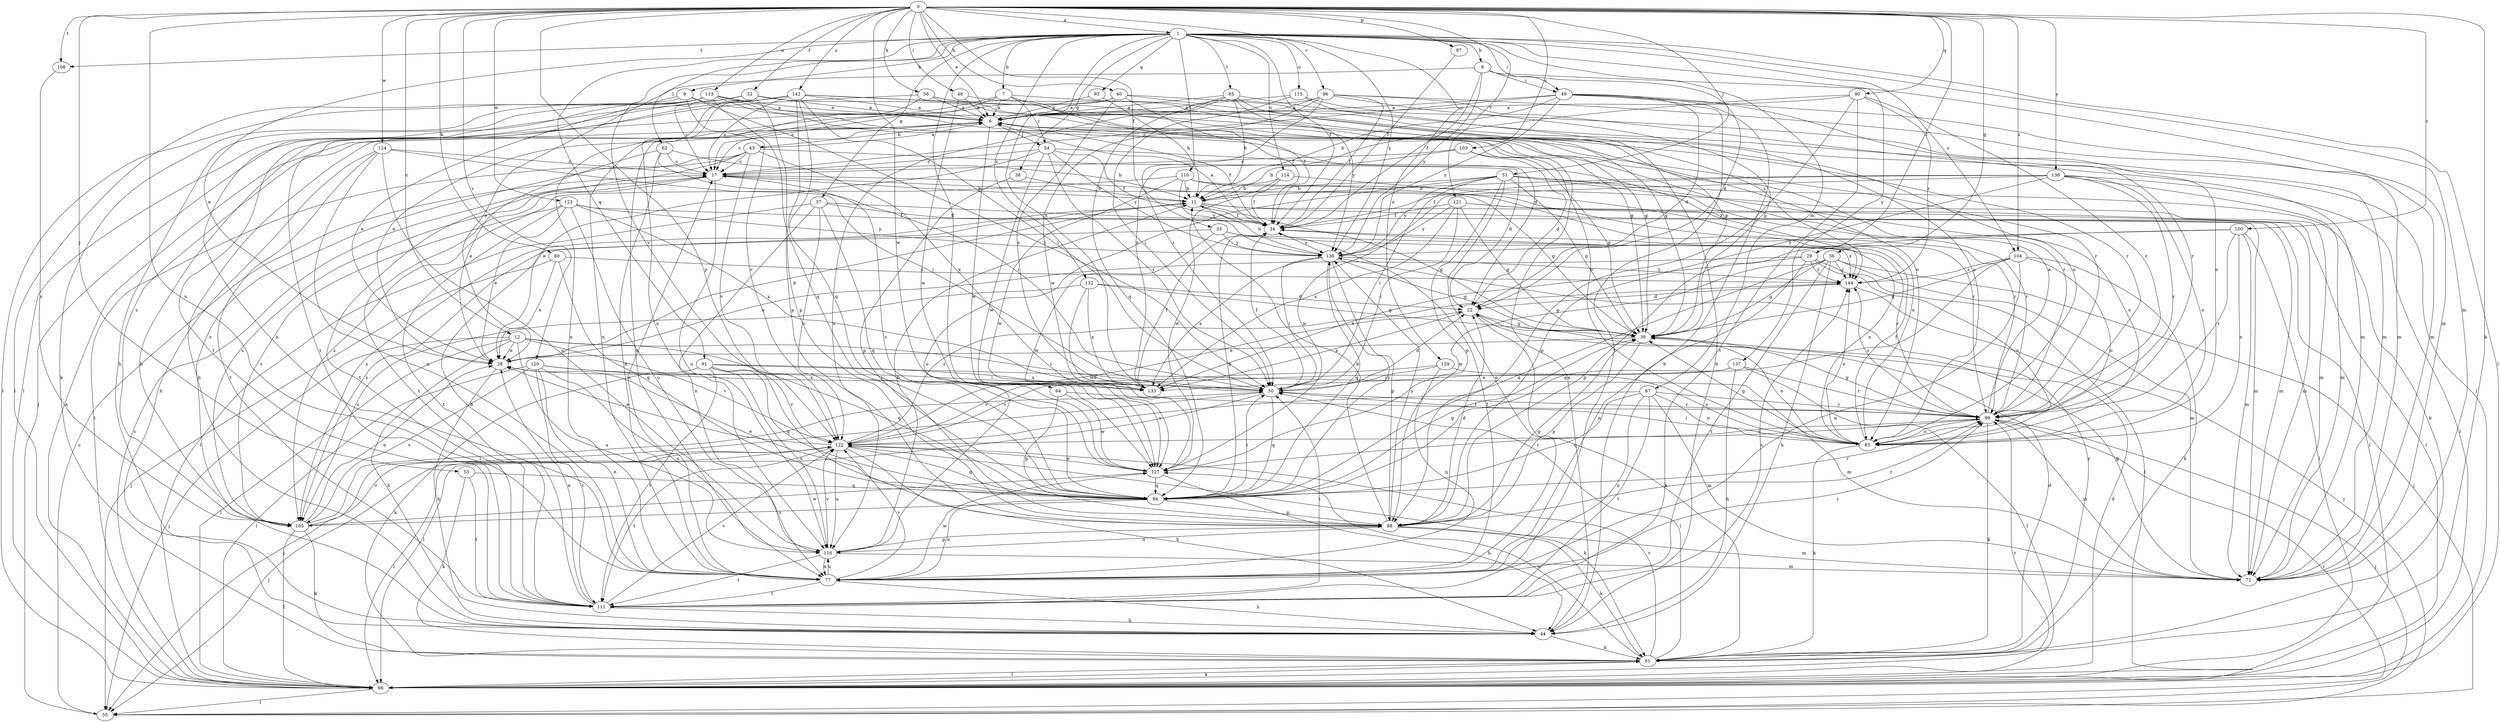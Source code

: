 strict digraph  {
0;
1;
6;
7;
8;
9;
11;
12;
17;
22;
28;
29;
32;
33;
34;
36;
37;
38;
39;
40;
43;
44;
48;
49;
50;
51;
53;
54;
55;
56;
60;
61;
62;
64;
65;
66;
67;
72;
77;
83;
87;
88;
90;
91;
93;
94;
96;
99;
100;
103;
104;
105;
108;
110;
111;
113;
114;
115;
116;
120;
121;
122;
123;
124;
127;
129;
132;
133;
136;
137;
138;
142;
144;
0 -> 1  [label=a];
0 -> 6  [label=a];
0 -> 12  [label=c];
0 -> 29  [label=f];
0 -> 32  [label=f];
0 -> 33  [label=f];
0 -> 36  [label=g];
0 -> 40  [label=h];
0 -> 48  [label=i];
0 -> 51  [label=j];
0 -> 53  [label=j];
0 -> 56  [label=k];
0 -> 60  [label=k];
0 -> 61  [label=k];
0 -> 77  [label=n];
0 -> 87  [label=p];
0 -> 88  [label=p];
0 -> 90  [label=q];
0 -> 96  [label=r];
0 -> 100  [label=s];
0 -> 103  [label=s];
0 -> 104  [label=s];
0 -> 108  [label=t];
0 -> 113  [label=u];
0 -> 120  [label=v];
0 -> 121  [label=v];
0 -> 123  [label=w];
0 -> 124  [label=w];
0 -> 127  [label=w];
0 -> 136  [label=y];
0 -> 142  [label=z];
1 -> 7  [label=b];
1 -> 8  [label=b];
1 -> 9  [label=b];
1 -> 28  [label=e];
1 -> 34  [label=f];
1 -> 37  [label=g];
1 -> 38  [label=g];
1 -> 49  [label=i];
1 -> 62  [label=l];
1 -> 64  [label=l];
1 -> 65  [label=l];
1 -> 66  [label=l];
1 -> 67  [label=m];
1 -> 72  [label=m];
1 -> 91  [label=q];
1 -> 93  [label=q];
1 -> 104  [label=s];
1 -> 108  [label=t];
1 -> 110  [label=t];
1 -> 114  [label=u];
1 -> 115  [label=u];
1 -> 122  [label=v];
1 -> 129  [label=x];
1 -> 132  [label=x];
1 -> 133  [label=x];
1 -> 137  [label=y];
1 -> 138  [label=y];
6 -> 17  [label=c];
6 -> 34  [label=f];
6 -> 43  [label=h];
6 -> 44  [label=h];
6 -> 54  [label=j];
6 -> 77  [label=n];
6 -> 99  [label=r];
6 -> 127  [label=w];
7 -> 6  [label=a];
7 -> 17  [label=c];
7 -> 34  [label=f];
7 -> 54  [label=j];
7 -> 55  [label=j];
7 -> 83  [label=o];
8 -> 22  [label=d];
8 -> 28  [label=e];
8 -> 34  [label=f];
8 -> 49  [label=i];
8 -> 72  [label=m];
8 -> 138  [label=y];
9 -> 6  [label=a];
9 -> 28  [label=e];
9 -> 50  [label=i];
9 -> 66  [label=l];
9 -> 122  [label=v];
11 -> 34  [label=f];
11 -> 39  [label=g];
11 -> 66  [label=l];
11 -> 72  [label=m];
11 -> 105  [label=s];
12 -> 28  [label=e];
12 -> 44  [label=h];
12 -> 50  [label=i];
12 -> 55  [label=j];
12 -> 66  [label=l];
12 -> 94  [label=q];
12 -> 116  [label=u];
12 -> 122  [label=v];
17 -> 11  [label=b];
17 -> 39  [label=g];
17 -> 83  [label=o];
17 -> 105  [label=s];
17 -> 111  [label=t];
17 -> 116  [label=u];
22 -> 39  [label=g];
22 -> 61  [label=k];
22 -> 133  [label=x];
28 -> 11  [label=b];
28 -> 44  [label=h];
28 -> 50  [label=i];
29 -> 28  [label=e];
29 -> 66  [label=l];
29 -> 77  [label=n];
29 -> 83  [label=o];
29 -> 133  [label=x];
29 -> 144  [label=z];
32 -> 6  [label=a];
32 -> 17  [label=c];
32 -> 88  [label=p];
32 -> 99  [label=r];
32 -> 111  [label=t];
33 -> 99  [label=r];
33 -> 105  [label=s];
33 -> 127  [label=w];
33 -> 138  [label=y];
33 -> 144  [label=z];
34 -> 6  [label=a];
34 -> 83  [label=o];
34 -> 94  [label=q];
34 -> 138  [label=y];
36 -> 39  [label=g];
36 -> 44  [label=h];
36 -> 55  [label=j];
36 -> 72  [label=m];
36 -> 94  [label=q];
36 -> 111  [label=t];
36 -> 127  [label=w];
36 -> 144  [label=z];
37 -> 34  [label=f];
37 -> 66  [label=l];
37 -> 72  [label=m];
37 -> 77  [label=n];
37 -> 94  [label=q];
37 -> 122  [label=v];
38 -> 11  [label=b];
38 -> 88  [label=p];
39 -> 28  [label=e];
39 -> 83  [label=o];
39 -> 88  [label=p];
40 -> 6  [label=a];
40 -> 28  [label=e];
40 -> 34  [label=f];
40 -> 72  [label=m];
40 -> 83  [label=o];
40 -> 133  [label=x];
43 -> 6  [label=a];
43 -> 17  [label=c];
43 -> 22  [label=d];
43 -> 66  [label=l];
43 -> 105  [label=s];
43 -> 111  [label=t];
43 -> 122  [label=v];
43 -> 133  [label=x];
44 -> 6  [label=a];
44 -> 61  [label=k];
48 -> 6  [label=a];
48 -> 39  [label=g];
48 -> 127  [label=w];
49 -> 6  [label=a];
49 -> 11  [label=b];
49 -> 17  [label=c];
49 -> 22  [label=d];
49 -> 44  [label=h];
49 -> 72  [label=m];
49 -> 83  [label=o];
49 -> 111  [label=t];
49 -> 138  [label=y];
50 -> 22  [label=d];
50 -> 34  [label=f];
50 -> 55  [label=j];
50 -> 66  [label=l];
50 -> 94  [label=q];
50 -> 99  [label=r];
51 -> 11  [label=b];
51 -> 39  [label=g];
51 -> 50  [label=i];
51 -> 61  [label=k];
51 -> 77  [label=n];
51 -> 83  [label=o];
51 -> 88  [label=p];
51 -> 99  [label=r];
51 -> 116  [label=u];
51 -> 138  [label=y];
53 -> 61  [label=k];
53 -> 94  [label=q];
53 -> 111  [label=t];
54 -> 17  [label=c];
54 -> 28  [label=e];
54 -> 34  [label=f];
54 -> 50  [label=i];
54 -> 127  [label=w];
54 -> 138  [label=y];
54 -> 144  [label=z];
55 -> 17  [label=c];
55 -> 99  [label=r];
56 -> 6  [label=a];
56 -> 39  [label=g];
56 -> 44  [label=h];
56 -> 77  [label=n];
56 -> 144  [label=z];
60 -> 28  [label=e];
60 -> 55  [label=j];
60 -> 94  [label=q];
60 -> 144  [label=z];
61 -> 22  [label=d];
61 -> 50  [label=i];
61 -> 66  [label=l];
61 -> 122  [label=v];
61 -> 127  [label=w];
61 -> 138  [label=y];
62 -> 11  [label=b];
62 -> 17  [label=c];
62 -> 28  [label=e];
62 -> 50  [label=i];
62 -> 77  [label=n];
64 -> 88  [label=p];
64 -> 99  [label=r];
64 -> 127  [label=w];
65 -> 6  [label=a];
65 -> 11  [label=b];
65 -> 39  [label=g];
65 -> 66  [label=l];
65 -> 94  [label=q];
65 -> 116  [label=u];
65 -> 138  [label=y];
66 -> 6  [label=a];
66 -> 17  [label=c];
66 -> 22  [label=d];
66 -> 55  [label=j];
66 -> 61  [label=k];
66 -> 99  [label=r];
67 -> 72  [label=m];
67 -> 77  [label=n];
67 -> 83  [label=o];
67 -> 94  [label=q];
67 -> 99  [label=r];
67 -> 111  [label=t];
67 -> 122  [label=v];
72 -> 39  [label=g];
77 -> 17  [label=c];
77 -> 34  [label=f];
77 -> 44  [label=h];
77 -> 99  [label=r];
77 -> 111  [label=t];
77 -> 116  [label=u];
77 -> 122  [label=v];
77 -> 127  [label=w];
83 -> 34  [label=f];
83 -> 39  [label=g];
83 -> 50  [label=i];
83 -> 61  [label=k];
83 -> 144  [label=z];
87 -> 34  [label=f];
88 -> 11  [label=b];
88 -> 22  [label=d];
88 -> 39  [label=g];
88 -> 61  [label=k];
88 -> 72  [label=m];
88 -> 99  [label=r];
88 -> 116  [label=u];
88 -> 138  [label=y];
90 -> 6  [label=a];
90 -> 88  [label=p];
90 -> 99  [label=r];
90 -> 111  [label=t];
90 -> 133  [label=x];
90 -> 144  [label=z];
91 -> 61  [label=k];
91 -> 72  [label=m];
91 -> 94  [label=q];
91 -> 111  [label=t];
91 -> 116  [label=u];
91 -> 122  [label=v];
91 -> 133  [label=x];
93 -> 6  [label=a];
93 -> 11  [label=b];
94 -> 17  [label=c];
94 -> 28  [label=e];
94 -> 39  [label=g];
94 -> 50  [label=i];
94 -> 77  [label=n];
94 -> 88  [label=p];
94 -> 99  [label=r];
94 -> 105  [label=s];
94 -> 138  [label=y];
96 -> 6  [label=a];
96 -> 34  [label=f];
96 -> 39  [label=g];
96 -> 50  [label=i];
96 -> 72  [label=m];
96 -> 99  [label=r];
96 -> 105  [label=s];
96 -> 127  [label=w];
99 -> 6  [label=a];
99 -> 39  [label=g];
99 -> 55  [label=j];
99 -> 61  [label=k];
99 -> 72  [label=m];
99 -> 83  [label=o];
99 -> 122  [label=v];
99 -> 144  [label=z];
100 -> 66  [label=l];
100 -> 72  [label=m];
100 -> 83  [label=o];
100 -> 88  [label=p];
100 -> 99  [label=r];
100 -> 138  [label=y];
103 -> 11  [label=b];
103 -> 17  [label=c];
103 -> 22  [label=d];
103 -> 39  [label=g];
104 -> 39  [label=g];
104 -> 61  [label=k];
104 -> 77  [label=n];
104 -> 83  [label=o];
104 -> 94  [label=q];
104 -> 144  [label=z];
105 -> 28  [label=e];
105 -> 50  [label=i];
105 -> 61  [label=k];
105 -> 66  [label=l];
105 -> 122  [label=v];
105 -> 127  [label=w];
108 -> 105  [label=s];
110 -> 11  [label=b];
110 -> 72  [label=m];
110 -> 99  [label=r];
110 -> 105  [label=s];
110 -> 127  [label=w];
110 -> 138  [label=y];
111 -> 11  [label=b];
111 -> 28  [label=e];
111 -> 44  [label=h];
111 -> 50  [label=i];
111 -> 122  [label=v];
111 -> 144  [label=z];
113 -> 6  [label=a];
113 -> 22  [label=d];
113 -> 39  [label=g];
113 -> 44  [label=h];
113 -> 61  [label=k];
113 -> 66  [label=l];
113 -> 77  [label=n];
113 -> 83  [label=o];
113 -> 94  [label=q];
114 -> 11  [label=b];
114 -> 34  [label=f];
114 -> 99  [label=r];
114 -> 127  [label=w];
115 -> 6  [label=a];
115 -> 44  [label=h];
115 -> 50  [label=i];
115 -> 72  [label=m];
116 -> 11  [label=b];
116 -> 72  [label=m];
116 -> 77  [label=n];
116 -> 88  [label=p];
116 -> 111  [label=t];
116 -> 122  [label=v];
120 -> 50  [label=i];
120 -> 66  [label=l];
120 -> 77  [label=n];
120 -> 105  [label=s];
120 -> 111  [label=t];
120 -> 116  [label=u];
120 -> 133  [label=x];
121 -> 34  [label=f];
121 -> 39  [label=g];
121 -> 50  [label=i];
121 -> 66  [label=l];
121 -> 72  [label=m];
121 -> 133  [label=x];
121 -> 138  [label=y];
122 -> 22  [label=d];
122 -> 28  [label=e];
122 -> 44  [label=h];
122 -> 55  [label=j];
122 -> 61  [label=k];
122 -> 66  [label=l];
122 -> 94  [label=q];
122 -> 111  [label=t];
122 -> 116  [label=u];
122 -> 127  [label=w];
122 -> 144  [label=z];
123 -> 28  [label=e];
123 -> 34  [label=f];
123 -> 105  [label=s];
123 -> 111  [label=t];
123 -> 116  [label=u];
123 -> 133  [label=x];
123 -> 138  [label=y];
124 -> 17  [label=c];
124 -> 44  [label=h];
124 -> 50  [label=i];
124 -> 77  [label=n];
124 -> 111  [label=t];
124 -> 116  [label=u];
127 -> 44  [label=h];
127 -> 94  [label=q];
127 -> 99  [label=r];
129 -> 50  [label=i];
129 -> 77  [label=n];
129 -> 83  [label=o];
129 -> 122  [label=v];
132 -> 22  [label=d];
132 -> 39  [label=g];
132 -> 105  [label=s];
132 -> 127  [label=w];
132 -> 133  [label=x];
133 -> 34  [label=f];
136 -> 11  [label=b];
136 -> 34  [label=f];
136 -> 66  [label=l];
136 -> 72  [label=m];
136 -> 83  [label=o];
136 -> 88  [label=p];
136 -> 99  [label=r];
136 -> 127  [label=w];
137 -> 44  [label=h];
137 -> 66  [label=l];
137 -> 99  [label=r];
137 -> 122  [label=v];
137 -> 133  [label=x];
138 -> 11  [label=b];
138 -> 39  [label=g];
138 -> 50  [label=i];
138 -> 88  [label=p];
138 -> 94  [label=q];
138 -> 133  [label=x];
138 -> 144  [label=z];
142 -> 6  [label=a];
142 -> 17  [label=c];
142 -> 50  [label=i];
142 -> 66  [label=l];
142 -> 77  [label=n];
142 -> 83  [label=o];
142 -> 88  [label=p];
142 -> 94  [label=q];
142 -> 99  [label=r];
142 -> 111  [label=t];
142 -> 116  [label=u];
144 -> 22  [label=d];
144 -> 55  [label=j];
}
